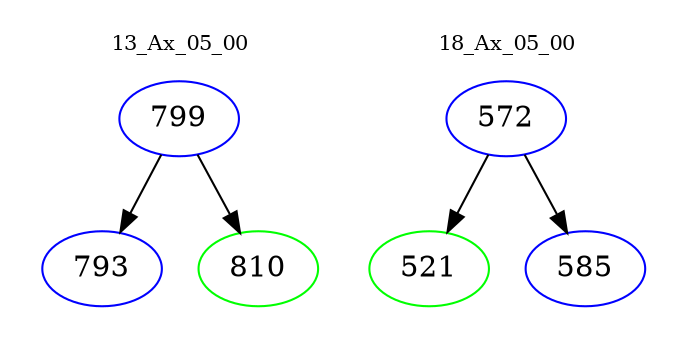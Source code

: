 digraph{
subgraph cluster_0 {
color = white
label = "13_Ax_05_00";
fontsize=10;
T0_799 [label="799", color="blue"]
T0_799 -> T0_793 [color="black"]
T0_793 [label="793", color="blue"]
T0_799 -> T0_810 [color="black"]
T0_810 [label="810", color="green"]
}
subgraph cluster_1 {
color = white
label = "18_Ax_05_00";
fontsize=10;
T1_572 [label="572", color="blue"]
T1_572 -> T1_521 [color="black"]
T1_521 [label="521", color="green"]
T1_572 -> T1_585 [color="black"]
T1_585 [label="585", color="blue"]
}
}
